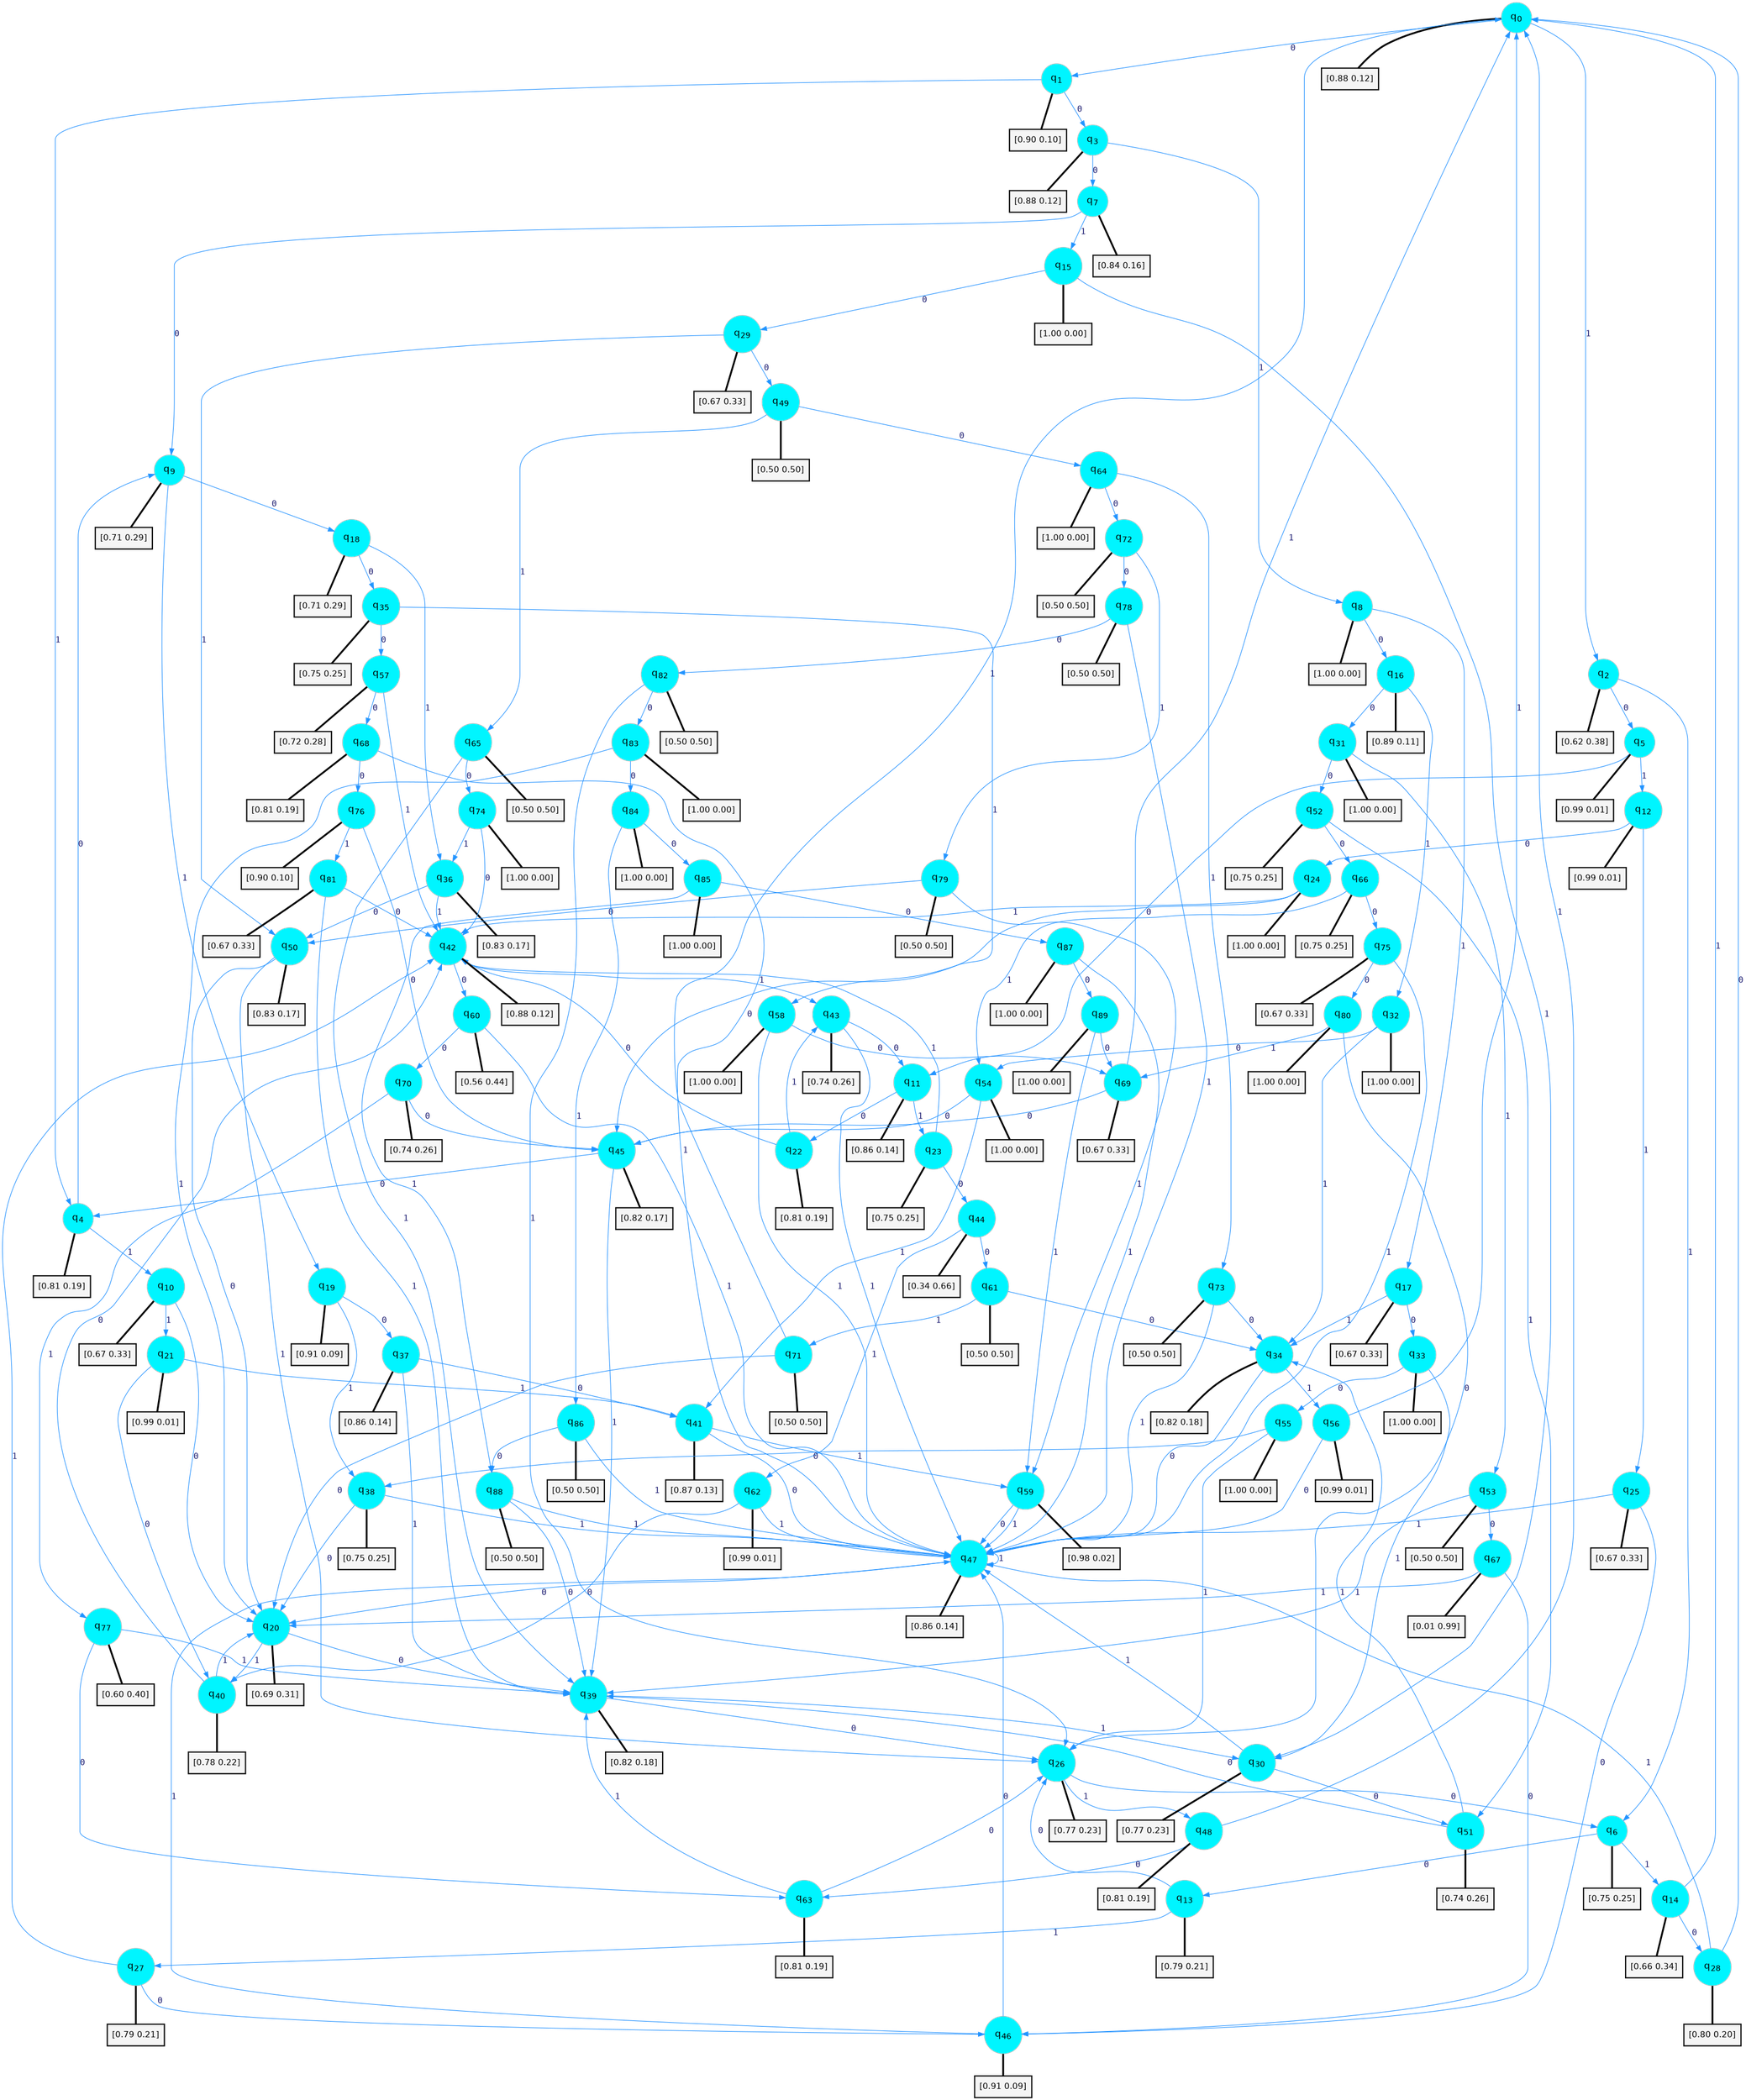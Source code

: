 digraph G {
graph [
bgcolor=transparent, dpi=300, rankdir=TD, size="40,25"];
node [
color=gray, fillcolor=turquoise1, fontcolor=black, fontname=Helvetica, fontsize=16, fontweight=bold, shape=circle, style=filled];
edge [
arrowsize=1, color=dodgerblue1, fontcolor=midnightblue, fontname=courier, fontweight=bold, penwidth=1, style=solid, weight=20];
0[label=<q<SUB>0</SUB>>];
1[label=<q<SUB>1</SUB>>];
2[label=<q<SUB>2</SUB>>];
3[label=<q<SUB>3</SUB>>];
4[label=<q<SUB>4</SUB>>];
5[label=<q<SUB>5</SUB>>];
6[label=<q<SUB>6</SUB>>];
7[label=<q<SUB>7</SUB>>];
8[label=<q<SUB>8</SUB>>];
9[label=<q<SUB>9</SUB>>];
10[label=<q<SUB>10</SUB>>];
11[label=<q<SUB>11</SUB>>];
12[label=<q<SUB>12</SUB>>];
13[label=<q<SUB>13</SUB>>];
14[label=<q<SUB>14</SUB>>];
15[label=<q<SUB>15</SUB>>];
16[label=<q<SUB>16</SUB>>];
17[label=<q<SUB>17</SUB>>];
18[label=<q<SUB>18</SUB>>];
19[label=<q<SUB>19</SUB>>];
20[label=<q<SUB>20</SUB>>];
21[label=<q<SUB>21</SUB>>];
22[label=<q<SUB>22</SUB>>];
23[label=<q<SUB>23</SUB>>];
24[label=<q<SUB>24</SUB>>];
25[label=<q<SUB>25</SUB>>];
26[label=<q<SUB>26</SUB>>];
27[label=<q<SUB>27</SUB>>];
28[label=<q<SUB>28</SUB>>];
29[label=<q<SUB>29</SUB>>];
30[label=<q<SUB>30</SUB>>];
31[label=<q<SUB>31</SUB>>];
32[label=<q<SUB>32</SUB>>];
33[label=<q<SUB>33</SUB>>];
34[label=<q<SUB>34</SUB>>];
35[label=<q<SUB>35</SUB>>];
36[label=<q<SUB>36</SUB>>];
37[label=<q<SUB>37</SUB>>];
38[label=<q<SUB>38</SUB>>];
39[label=<q<SUB>39</SUB>>];
40[label=<q<SUB>40</SUB>>];
41[label=<q<SUB>41</SUB>>];
42[label=<q<SUB>42</SUB>>];
43[label=<q<SUB>43</SUB>>];
44[label=<q<SUB>44</SUB>>];
45[label=<q<SUB>45</SUB>>];
46[label=<q<SUB>46</SUB>>];
47[label=<q<SUB>47</SUB>>];
48[label=<q<SUB>48</SUB>>];
49[label=<q<SUB>49</SUB>>];
50[label=<q<SUB>50</SUB>>];
51[label=<q<SUB>51</SUB>>];
52[label=<q<SUB>52</SUB>>];
53[label=<q<SUB>53</SUB>>];
54[label=<q<SUB>54</SUB>>];
55[label=<q<SUB>55</SUB>>];
56[label=<q<SUB>56</SUB>>];
57[label=<q<SUB>57</SUB>>];
58[label=<q<SUB>58</SUB>>];
59[label=<q<SUB>59</SUB>>];
60[label=<q<SUB>60</SUB>>];
61[label=<q<SUB>61</SUB>>];
62[label=<q<SUB>62</SUB>>];
63[label=<q<SUB>63</SUB>>];
64[label=<q<SUB>64</SUB>>];
65[label=<q<SUB>65</SUB>>];
66[label=<q<SUB>66</SUB>>];
67[label=<q<SUB>67</SUB>>];
68[label=<q<SUB>68</SUB>>];
69[label=<q<SUB>69</SUB>>];
70[label=<q<SUB>70</SUB>>];
71[label=<q<SUB>71</SUB>>];
72[label=<q<SUB>72</SUB>>];
73[label=<q<SUB>73</SUB>>];
74[label=<q<SUB>74</SUB>>];
75[label=<q<SUB>75</SUB>>];
76[label=<q<SUB>76</SUB>>];
77[label=<q<SUB>77</SUB>>];
78[label=<q<SUB>78</SUB>>];
79[label=<q<SUB>79</SUB>>];
80[label=<q<SUB>80</SUB>>];
81[label=<q<SUB>81</SUB>>];
82[label=<q<SUB>82</SUB>>];
83[label=<q<SUB>83</SUB>>];
84[label=<q<SUB>84</SUB>>];
85[label=<q<SUB>85</SUB>>];
86[label=<q<SUB>86</SUB>>];
87[label=<q<SUB>87</SUB>>];
88[label=<q<SUB>88</SUB>>];
89[label=<q<SUB>89</SUB>>];
90[label="[0.88 0.12]", shape=box,fontcolor=black, fontname=Helvetica, fontsize=14, penwidth=2, fillcolor=whitesmoke,color=black];
91[label="[0.90 0.10]", shape=box,fontcolor=black, fontname=Helvetica, fontsize=14, penwidth=2, fillcolor=whitesmoke,color=black];
92[label="[0.62 0.38]", shape=box,fontcolor=black, fontname=Helvetica, fontsize=14, penwidth=2, fillcolor=whitesmoke,color=black];
93[label="[0.88 0.12]", shape=box,fontcolor=black, fontname=Helvetica, fontsize=14, penwidth=2, fillcolor=whitesmoke,color=black];
94[label="[0.81 0.19]", shape=box,fontcolor=black, fontname=Helvetica, fontsize=14, penwidth=2, fillcolor=whitesmoke,color=black];
95[label="[0.99 0.01]", shape=box,fontcolor=black, fontname=Helvetica, fontsize=14, penwidth=2, fillcolor=whitesmoke,color=black];
96[label="[0.75 0.25]", shape=box,fontcolor=black, fontname=Helvetica, fontsize=14, penwidth=2, fillcolor=whitesmoke,color=black];
97[label="[0.84 0.16]", shape=box,fontcolor=black, fontname=Helvetica, fontsize=14, penwidth=2, fillcolor=whitesmoke,color=black];
98[label="[1.00 0.00]", shape=box,fontcolor=black, fontname=Helvetica, fontsize=14, penwidth=2, fillcolor=whitesmoke,color=black];
99[label="[0.71 0.29]", shape=box,fontcolor=black, fontname=Helvetica, fontsize=14, penwidth=2, fillcolor=whitesmoke,color=black];
100[label="[0.67 0.33]", shape=box,fontcolor=black, fontname=Helvetica, fontsize=14, penwidth=2, fillcolor=whitesmoke,color=black];
101[label="[0.86 0.14]", shape=box,fontcolor=black, fontname=Helvetica, fontsize=14, penwidth=2, fillcolor=whitesmoke,color=black];
102[label="[0.99 0.01]", shape=box,fontcolor=black, fontname=Helvetica, fontsize=14, penwidth=2, fillcolor=whitesmoke,color=black];
103[label="[0.79 0.21]", shape=box,fontcolor=black, fontname=Helvetica, fontsize=14, penwidth=2, fillcolor=whitesmoke,color=black];
104[label="[0.66 0.34]", shape=box,fontcolor=black, fontname=Helvetica, fontsize=14, penwidth=2, fillcolor=whitesmoke,color=black];
105[label="[1.00 0.00]", shape=box,fontcolor=black, fontname=Helvetica, fontsize=14, penwidth=2, fillcolor=whitesmoke,color=black];
106[label="[0.89 0.11]", shape=box,fontcolor=black, fontname=Helvetica, fontsize=14, penwidth=2, fillcolor=whitesmoke,color=black];
107[label="[0.67 0.33]", shape=box,fontcolor=black, fontname=Helvetica, fontsize=14, penwidth=2, fillcolor=whitesmoke,color=black];
108[label="[0.71 0.29]", shape=box,fontcolor=black, fontname=Helvetica, fontsize=14, penwidth=2, fillcolor=whitesmoke,color=black];
109[label="[0.91 0.09]", shape=box,fontcolor=black, fontname=Helvetica, fontsize=14, penwidth=2, fillcolor=whitesmoke,color=black];
110[label="[0.69 0.31]", shape=box,fontcolor=black, fontname=Helvetica, fontsize=14, penwidth=2, fillcolor=whitesmoke,color=black];
111[label="[0.99 0.01]", shape=box,fontcolor=black, fontname=Helvetica, fontsize=14, penwidth=2, fillcolor=whitesmoke,color=black];
112[label="[0.81 0.19]", shape=box,fontcolor=black, fontname=Helvetica, fontsize=14, penwidth=2, fillcolor=whitesmoke,color=black];
113[label="[0.75 0.25]", shape=box,fontcolor=black, fontname=Helvetica, fontsize=14, penwidth=2, fillcolor=whitesmoke,color=black];
114[label="[1.00 0.00]", shape=box,fontcolor=black, fontname=Helvetica, fontsize=14, penwidth=2, fillcolor=whitesmoke,color=black];
115[label="[0.67 0.33]", shape=box,fontcolor=black, fontname=Helvetica, fontsize=14, penwidth=2, fillcolor=whitesmoke,color=black];
116[label="[0.77 0.23]", shape=box,fontcolor=black, fontname=Helvetica, fontsize=14, penwidth=2, fillcolor=whitesmoke,color=black];
117[label="[0.79 0.21]", shape=box,fontcolor=black, fontname=Helvetica, fontsize=14, penwidth=2, fillcolor=whitesmoke,color=black];
118[label="[0.80 0.20]", shape=box,fontcolor=black, fontname=Helvetica, fontsize=14, penwidth=2, fillcolor=whitesmoke,color=black];
119[label="[0.67 0.33]", shape=box,fontcolor=black, fontname=Helvetica, fontsize=14, penwidth=2, fillcolor=whitesmoke,color=black];
120[label="[0.77 0.23]", shape=box,fontcolor=black, fontname=Helvetica, fontsize=14, penwidth=2, fillcolor=whitesmoke,color=black];
121[label="[1.00 0.00]", shape=box,fontcolor=black, fontname=Helvetica, fontsize=14, penwidth=2, fillcolor=whitesmoke,color=black];
122[label="[1.00 0.00]", shape=box,fontcolor=black, fontname=Helvetica, fontsize=14, penwidth=2, fillcolor=whitesmoke,color=black];
123[label="[1.00 0.00]", shape=box,fontcolor=black, fontname=Helvetica, fontsize=14, penwidth=2, fillcolor=whitesmoke,color=black];
124[label="[0.82 0.18]", shape=box,fontcolor=black, fontname=Helvetica, fontsize=14, penwidth=2, fillcolor=whitesmoke,color=black];
125[label="[0.75 0.25]", shape=box,fontcolor=black, fontname=Helvetica, fontsize=14, penwidth=2, fillcolor=whitesmoke,color=black];
126[label="[0.83 0.17]", shape=box,fontcolor=black, fontname=Helvetica, fontsize=14, penwidth=2, fillcolor=whitesmoke,color=black];
127[label="[0.86 0.14]", shape=box,fontcolor=black, fontname=Helvetica, fontsize=14, penwidth=2, fillcolor=whitesmoke,color=black];
128[label="[0.75 0.25]", shape=box,fontcolor=black, fontname=Helvetica, fontsize=14, penwidth=2, fillcolor=whitesmoke,color=black];
129[label="[0.82 0.18]", shape=box,fontcolor=black, fontname=Helvetica, fontsize=14, penwidth=2, fillcolor=whitesmoke,color=black];
130[label="[0.78 0.22]", shape=box,fontcolor=black, fontname=Helvetica, fontsize=14, penwidth=2, fillcolor=whitesmoke,color=black];
131[label="[0.87 0.13]", shape=box,fontcolor=black, fontname=Helvetica, fontsize=14, penwidth=2, fillcolor=whitesmoke,color=black];
132[label="[0.88 0.12]", shape=box,fontcolor=black, fontname=Helvetica, fontsize=14, penwidth=2, fillcolor=whitesmoke,color=black];
133[label="[0.74 0.26]", shape=box,fontcolor=black, fontname=Helvetica, fontsize=14, penwidth=2, fillcolor=whitesmoke,color=black];
134[label="[0.34 0.66]", shape=box,fontcolor=black, fontname=Helvetica, fontsize=14, penwidth=2, fillcolor=whitesmoke,color=black];
135[label="[0.82 0.17]", shape=box,fontcolor=black, fontname=Helvetica, fontsize=14, penwidth=2, fillcolor=whitesmoke,color=black];
136[label="[0.91 0.09]", shape=box,fontcolor=black, fontname=Helvetica, fontsize=14, penwidth=2, fillcolor=whitesmoke,color=black];
137[label="[0.86 0.14]", shape=box,fontcolor=black, fontname=Helvetica, fontsize=14, penwidth=2, fillcolor=whitesmoke,color=black];
138[label="[0.81 0.19]", shape=box,fontcolor=black, fontname=Helvetica, fontsize=14, penwidth=2, fillcolor=whitesmoke,color=black];
139[label="[0.50 0.50]", shape=box,fontcolor=black, fontname=Helvetica, fontsize=14, penwidth=2, fillcolor=whitesmoke,color=black];
140[label="[0.83 0.17]", shape=box,fontcolor=black, fontname=Helvetica, fontsize=14, penwidth=2, fillcolor=whitesmoke,color=black];
141[label="[0.74 0.26]", shape=box,fontcolor=black, fontname=Helvetica, fontsize=14, penwidth=2, fillcolor=whitesmoke,color=black];
142[label="[0.75 0.25]", shape=box,fontcolor=black, fontname=Helvetica, fontsize=14, penwidth=2, fillcolor=whitesmoke,color=black];
143[label="[0.50 0.50]", shape=box,fontcolor=black, fontname=Helvetica, fontsize=14, penwidth=2, fillcolor=whitesmoke,color=black];
144[label="[1.00 0.00]", shape=box,fontcolor=black, fontname=Helvetica, fontsize=14, penwidth=2, fillcolor=whitesmoke,color=black];
145[label="[1.00 0.00]", shape=box,fontcolor=black, fontname=Helvetica, fontsize=14, penwidth=2, fillcolor=whitesmoke,color=black];
146[label="[0.99 0.01]", shape=box,fontcolor=black, fontname=Helvetica, fontsize=14, penwidth=2, fillcolor=whitesmoke,color=black];
147[label="[0.72 0.28]", shape=box,fontcolor=black, fontname=Helvetica, fontsize=14, penwidth=2, fillcolor=whitesmoke,color=black];
148[label="[1.00 0.00]", shape=box,fontcolor=black, fontname=Helvetica, fontsize=14, penwidth=2, fillcolor=whitesmoke,color=black];
149[label="[0.98 0.02]", shape=box,fontcolor=black, fontname=Helvetica, fontsize=14, penwidth=2, fillcolor=whitesmoke,color=black];
150[label="[0.56 0.44]", shape=box,fontcolor=black, fontname=Helvetica, fontsize=14, penwidth=2, fillcolor=whitesmoke,color=black];
151[label="[0.50 0.50]", shape=box,fontcolor=black, fontname=Helvetica, fontsize=14, penwidth=2, fillcolor=whitesmoke,color=black];
152[label="[0.99 0.01]", shape=box,fontcolor=black, fontname=Helvetica, fontsize=14, penwidth=2, fillcolor=whitesmoke,color=black];
153[label="[0.81 0.19]", shape=box,fontcolor=black, fontname=Helvetica, fontsize=14, penwidth=2, fillcolor=whitesmoke,color=black];
154[label="[1.00 0.00]", shape=box,fontcolor=black, fontname=Helvetica, fontsize=14, penwidth=2, fillcolor=whitesmoke,color=black];
155[label="[0.50 0.50]", shape=box,fontcolor=black, fontname=Helvetica, fontsize=14, penwidth=2, fillcolor=whitesmoke,color=black];
156[label="[0.75 0.25]", shape=box,fontcolor=black, fontname=Helvetica, fontsize=14, penwidth=2, fillcolor=whitesmoke,color=black];
157[label="[0.01 0.99]", shape=box,fontcolor=black, fontname=Helvetica, fontsize=14, penwidth=2, fillcolor=whitesmoke,color=black];
158[label="[0.81 0.19]", shape=box,fontcolor=black, fontname=Helvetica, fontsize=14, penwidth=2, fillcolor=whitesmoke,color=black];
159[label="[0.67 0.33]", shape=box,fontcolor=black, fontname=Helvetica, fontsize=14, penwidth=2, fillcolor=whitesmoke,color=black];
160[label="[0.74 0.26]", shape=box,fontcolor=black, fontname=Helvetica, fontsize=14, penwidth=2, fillcolor=whitesmoke,color=black];
161[label="[0.50 0.50]", shape=box,fontcolor=black, fontname=Helvetica, fontsize=14, penwidth=2, fillcolor=whitesmoke,color=black];
162[label="[0.50 0.50]", shape=box,fontcolor=black, fontname=Helvetica, fontsize=14, penwidth=2, fillcolor=whitesmoke,color=black];
163[label="[0.50 0.50]", shape=box,fontcolor=black, fontname=Helvetica, fontsize=14, penwidth=2, fillcolor=whitesmoke,color=black];
164[label="[1.00 0.00]", shape=box,fontcolor=black, fontname=Helvetica, fontsize=14, penwidth=2, fillcolor=whitesmoke,color=black];
165[label="[0.67 0.33]", shape=box,fontcolor=black, fontname=Helvetica, fontsize=14, penwidth=2, fillcolor=whitesmoke,color=black];
166[label="[0.90 0.10]", shape=box,fontcolor=black, fontname=Helvetica, fontsize=14, penwidth=2, fillcolor=whitesmoke,color=black];
167[label="[0.60 0.40]", shape=box,fontcolor=black, fontname=Helvetica, fontsize=14, penwidth=2, fillcolor=whitesmoke,color=black];
168[label="[0.50 0.50]", shape=box,fontcolor=black, fontname=Helvetica, fontsize=14, penwidth=2, fillcolor=whitesmoke,color=black];
169[label="[0.50 0.50]", shape=box,fontcolor=black, fontname=Helvetica, fontsize=14, penwidth=2, fillcolor=whitesmoke,color=black];
170[label="[1.00 0.00]", shape=box,fontcolor=black, fontname=Helvetica, fontsize=14, penwidth=2, fillcolor=whitesmoke,color=black];
171[label="[0.67 0.33]", shape=box,fontcolor=black, fontname=Helvetica, fontsize=14, penwidth=2, fillcolor=whitesmoke,color=black];
172[label="[0.50 0.50]", shape=box,fontcolor=black, fontname=Helvetica, fontsize=14, penwidth=2, fillcolor=whitesmoke,color=black];
173[label="[1.00 0.00]", shape=box,fontcolor=black, fontname=Helvetica, fontsize=14, penwidth=2, fillcolor=whitesmoke,color=black];
174[label="[1.00 0.00]", shape=box,fontcolor=black, fontname=Helvetica, fontsize=14, penwidth=2, fillcolor=whitesmoke,color=black];
175[label="[1.00 0.00]", shape=box,fontcolor=black, fontname=Helvetica, fontsize=14, penwidth=2, fillcolor=whitesmoke,color=black];
176[label="[0.50 0.50]", shape=box,fontcolor=black, fontname=Helvetica, fontsize=14, penwidth=2, fillcolor=whitesmoke,color=black];
177[label="[1.00 0.00]", shape=box,fontcolor=black, fontname=Helvetica, fontsize=14, penwidth=2, fillcolor=whitesmoke,color=black];
178[label="[0.50 0.50]", shape=box,fontcolor=black, fontname=Helvetica, fontsize=14, penwidth=2, fillcolor=whitesmoke,color=black];
179[label="[1.00 0.00]", shape=box,fontcolor=black, fontname=Helvetica, fontsize=14, penwidth=2, fillcolor=whitesmoke,color=black];
0->1 [label=0];
0->2 [label=1];
0->90 [arrowhead=none, penwidth=3,color=black];
1->3 [label=0];
1->4 [label=1];
1->91 [arrowhead=none, penwidth=3,color=black];
2->5 [label=0];
2->6 [label=1];
2->92 [arrowhead=none, penwidth=3,color=black];
3->7 [label=0];
3->8 [label=1];
3->93 [arrowhead=none, penwidth=3,color=black];
4->9 [label=0];
4->10 [label=1];
4->94 [arrowhead=none, penwidth=3,color=black];
5->11 [label=0];
5->12 [label=1];
5->95 [arrowhead=none, penwidth=3,color=black];
6->13 [label=0];
6->14 [label=1];
6->96 [arrowhead=none, penwidth=3,color=black];
7->9 [label=0];
7->15 [label=1];
7->97 [arrowhead=none, penwidth=3,color=black];
8->16 [label=0];
8->17 [label=1];
8->98 [arrowhead=none, penwidth=3,color=black];
9->18 [label=0];
9->19 [label=1];
9->99 [arrowhead=none, penwidth=3,color=black];
10->20 [label=0];
10->21 [label=1];
10->100 [arrowhead=none, penwidth=3,color=black];
11->22 [label=0];
11->23 [label=1];
11->101 [arrowhead=none, penwidth=3,color=black];
12->24 [label=0];
12->25 [label=1];
12->102 [arrowhead=none, penwidth=3,color=black];
13->26 [label=0];
13->27 [label=1];
13->103 [arrowhead=none, penwidth=3,color=black];
14->28 [label=0];
14->0 [label=1];
14->104 [arrowhead=none, penwidth=3,color=black];
15->29 [label=0];
15->30 [label=1];
15->105 [arrowhead=none, penwidth=3,color=black];
16->31 [label=0];
16->32 [label=1];
16->106 [arrowhead=none, penwidth=3,color=black];
17->33 [label=0];
17->34 [label=1];
17->107 [arrowhead=none, penwidth=3,color=black];
18->35 [label=0];
18->36 [label=1];
18->108 [arrowhead=none, penwidth=3,color=black];
19->37 [label=0];
19->38 [label=1];
19->109 [arrowhead=none, penwidth=3,color=black];
20->39 [label=0];
20->40 [label=1];
20->110 [arrowhead=none, penwidth=3,color=black];
21->40 [label=0];
21->41 [label=1];
21->111 [arrowhead=none, penwidth=3,color=black];
22->42 [label=0];
22->43 [label=1];
22->112 [arrowhead=none, penwidth=3,color=black];
23->44 [label=0];
23->42 [label=1];
23->113 [arrowhead=none, penwidth=3,color=black];
24->45 [label=0];
24->42 [label=1];
24->114 [arrowhead=none, penwidth=3,color=black];
25->46 [label=0];
25->47 [label=1];
25->115 [arrowhead=none, penwidth=3,color=black];
26->6 [label=0];
26->48 [label=1];
26->116 [arrowhead=none, penwidth=3,color=black];
27->46 [label=0];
27->42 [label=1];
27->117 [arrowhead=none, penwidth=3,color=black];
28->0 [label=0];
28->47 [label=1];
28->118 [arrowhead=none, penwidth=3,color=black];
29->49 [label=0];
29->50 [label=1];
29->119 [arrowhead=none, penwidth=3,color=black];
30->51 [label=0];
30->47 [label=1];
30->120 [arrowhead=none, penwidth=3,color=black];
31->52 [label=0];
31->53 [label=1];
31->121 [arrowhead=none, penwidth=3,color=black];
32->54 [label=0];
32->34 [label=1];
32->122 [arrowhead=none, penwidth=3,color=black];
33->55 [label=0];
33->30 [label=1];
33->123 [arrowhead=none, penwidth=3,color=black];
34->47 [label=0];
34->56 [label=1];
34->124 [arrowhead=none, penwidth=3,color=black];
35->57 [label=0];
35->58 [label=1];
35->125 [arrowhead=none, penwidth=3,color=black];
36->50 [label=0];
36->42 [label=1];
36->126 [arrowhead=none, penwidth=3,color=black];
37->41 [label=0];
37->39 [label=1];
37->127 [arrowhead=none, penwidth=3,color=black];
38->20 [label=0];
38->47 [label=1];
38->128 [arrowhead=none, penwidth=3,color=black];
39->26 [label=0];
39->30 [label=1];
39->129 [arrowhead=none, penwidth=3,color=black];
40->42 [label=0];
40->20 [label=1];
40->130 [arrowhead=none, penwidth=3,color=black];
41->47 [label=0];
41->59 [label=1];
41->131 [arrowhead=none, penwidth=3,color=black];
42->60 [label=0];
42->43 [label=1];
42->132 [arrowhead=none, penwidth=3,color=black];
43->11 [label=0];
43->47 [label=1];
43->133 [arrowhead=none, penwidth=3,color=black];
44->61 [label=0];
44->62 [label=1];
44->134 [arrowhead=none, penwidth=3,color=black];
45->4 [label=0];
45->39 [label=1];
45->135 [arrowhead=none, penwidth=3,color=black];
46->47 [label=0];
46->47 [label=1];
46->136 [arrowhead=none, penwidth=3,color=black];
47->20 [label=0];
47->47 [label=1];
47->137 [arrowhead=none, penwidth=3,color=black];
48->63 [label=0];
48->0 [label=1];
48->138 [arrowhead=none, penwidth=3,color=black];
49->64 [label=0];
49->65 [label=1];
49->139 [arrowhead=none, penwidth=3,color=black];
50->20 [label=0];
50->26 [label=1];
50->140 [arrowhead=none, penwidth=3,color=black];
51->39 [label=0];
51->34 [label=1];
51->141 [arrowhead=none, penwidth=3,color=black];
52->66 [label=0];
52->51 [label=1];
52->142 [arrowhead=none, penwidth=3,color=black];
53->67 [label=0];
53->39 [label=1];
53->143 [arrowhead=none, penwidth=3,color=black];
54->45 [label=0];
54->41 [label=1];
54->144 [arrowhead=none, penwidth=3,color=black];
55->38 [label=0];
55->26 [label=1];
55->145 [arrowhead=none, penwidth=3,color=black];
56->47 [label=0];
56->0 [label=1];
56->146 [arrowhead=none, penwidth=3,color=black];
57->68 [label=0];
57->42 [label=1];
57->147 [arrowhead=none, penwidth=3,color=black];
58->69 [label=0];
58->47 [label=1];
58->148 [arrowhead=none, penwidth=3,color=black];
59->47 [label=0];
59->47 [label=1];
59->149 [arrowhead=none, penwidth=3,color=black];
60->70 [label=0];
60->47 [label=1];
60->150 [arrowhead=none, penwidth=3,color=black];
61->34 [label=0];
61->71 [label=1];
61->151 [arrowhead=none, penwidth=3,color=black];
62->40 [label=0];
62->47 [label=1];
62->152 [arrowhead=none, penwidth=3,color=black];
63->26 [label=0];
63->39 [label=1];
63->153 [arrowhead=none, penwidth=3,color=black];
64->72 [label=0];
64->73 [label=1];
64->154 [arrowhead=none, penwidth=3,color=black];
65->74 [label=0];
65->39 [label=1];
65->155 [arrowhead=none, penwidth=3,color=black];
66->75 [label=0];
66->54 [label=1];
66->156 [arrowhead=none, penwidth=3,color=black];
67->46 [label=0];
67->20 [label=1];
67->157 [arrowhead=none, penwidth=3,color=black];
68->76 [label=0];
68->47 [label=1];
68->158 [arrowhead=none, penwidth=3,color=black];
69->45 [label=0];
69->0 [label=1];
69->159 [arrowhead=none, penwidth=3,color=black];
70->45 [label=0];
70->77 [label=1];
70->160 [arrowhead=none, penwidth=3,color=black];
71->20 [label=0];
71->0 [label=1];
71->161 [arrowhead=none, penwidth=3,color=black];
72->78 [label=0];
72->79 [label=1];
72->162 [arrowhead=none, penwidth=3,color=black];
73->34 [label=0];
73->47 [label=1];
73->163 [arrowhead=none, penwidth=3,color=black];
74->42 [label=0];
74->36 [label=1];
74->164 [arrowhead=none, penwidth=3,color=black];
75->80 [label=0];
75->47 [label=1];
75->165 [arrowhead=none, penwidth=3,color=black];
76->45 [label=0];
76->81 [label=1];
76->166 [arrowhead=none, penwidth=3,color=black];
77->63 [label=0];
77->39 [label=1];
77->167 [arrowhead=none, penwidth=3,color=black];
78->82 [label=0];
78->47 [label=1];
78->168 [arrowhead=none, penwidth=3,color=black];
79->50 [label=0];
79->59 [label=1];
79->169 [arrowhead=none, penwidth=3,color=black];
80->26 [label=0];
80->69 [label=1];
80->170 [arrowhead=none, penwidth=3,color=black];
81->42 [label=0];
81->39 [label=1];
81->171 [arrowhead=none, penwidth=3,color=black];
82->83 [label=0];
82->26 [label=1];
82->172 [arrowhead=none, penwidth=3,color=black];
83->84 [label=0];
83->20 [label=1];
83->173 [arrowhead=none, penwidth=3,color=black];
84->85 [label=0];
84->86 [label=1];
84->174 [arrowhead=none, penwidth=3,color=black];
85->87 [label=0];
85->88 [label=1];
85->175 [arrowhead=none, penwidth=3,color=black];
86->88 [label=0];
86->47 [label=1];
86->176 [arrowhead=none, penwidth=3,color=black];
87->89 [label=0];
87->47 [label=1];
87->177 [arrowhead=none, penwidth=3,color=black];
88->39 [label=0];
88->47 [label=1];
88->178 [arrowhead=none, penwidth=3,color=black];
89->69 [label=0];
89->59 [label=1];
89->179 [arrowhead=none, penwidth=3,color=black];
}
